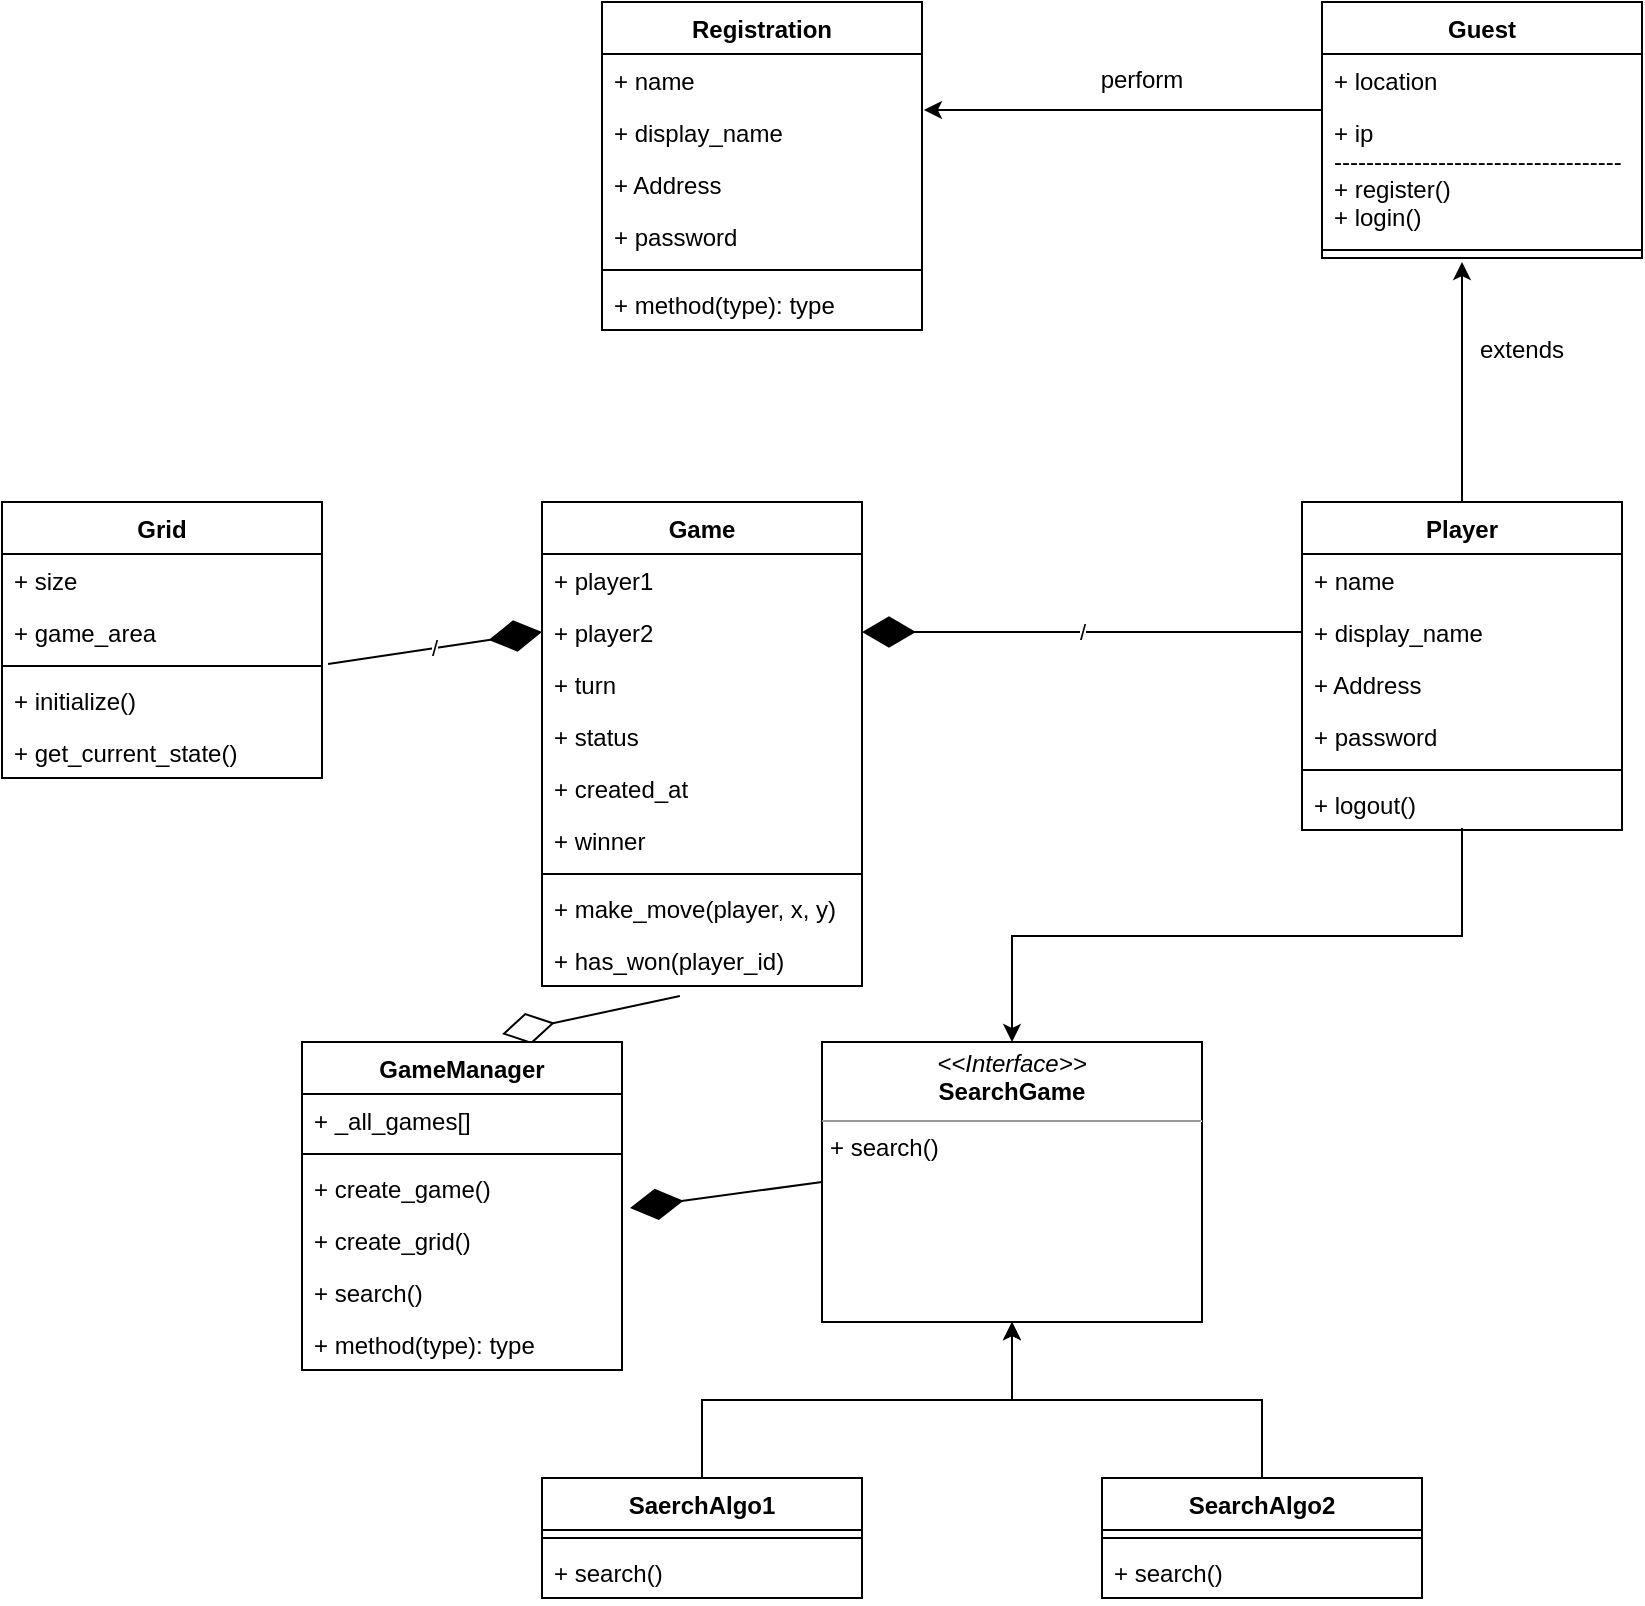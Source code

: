 <mxfile version="13.7.5" type="github"><diagram id="C5RBs43oDa-KdzZeNtuy" name="Page-1"><mxGraphModel dx="1773" dy="639" grid="1" gridSize="10" guides="1" tooltips="1" connect="1" arrows="1" fold="1" page="1" pageScale="1" pageWidth="827" pageHeight="1169" math="0" shadow="0"><root><mxCell id="WIyWlLk6GJQsqaUBKTNV-0"/><mxCell id="WIyWlLk6GJQsqaUBKTNV-1" parent="WIyWlLk6GJQsqaUBKTNV-0"/><mxCell id="rOWGtvMoe1-5D-1sD708-0" value="Registration" style="swimlane;fontStyle=1;align=center;verticalAlign=top;childLayout=stackLayout;horizontal=1;startSize=26;horizontalStack=0;resizeParent=1;resizeParentMax=0;resizeLast=0;collapsible=1;marginBottom=0;" vertex="1" parent="WIyWlLk6GJQsqaUBKTNV-1"><mxGeometry x="130" y="110" width="160" height="164" as="geometry"/></mxCell><mxCell id="rOWGtvMoe1-5D-1sD708-1" value="+ name" style="text;strokeColor=none;fillColor=none;align=left;verticalAlign=top;spacingLeft=4;spacingRight=4;overflow=hidden;rotatable=0;points=[[0,0.5],[1,0.5]];portConstraint=eastwest;" vertex="1" parent="rOWGtvMoe1-5D-1sD708-0"><mxGeometry y="26" width="160" height="26" as="geometry"/></mxCell><mxCell id="rOWGtvMoe1-5D-1sD708-4" value="+ display_name" style="text;strokeColor=none;fillColor=none;align=left;verticalAlign=top;spacingLeft=4;spacingRight=4;overflow=hidden;rotatable=0;points=[[0,0.5],[1,0.5]];portConstraint=eastwest;" vertex="1" parent="rOWGtvMoe1-5D-1sD708-0"><mxGeometry y="52" width="160" height="26" as="geometry"/></mxCell><mxCell id="rOWGtvMoe1-5D-1sD708-5" value="+ Address" style="text;strokeColor=none;fillColor=none;align=left;verticalAlign=top;spacingLeft=4;spacingRight=4;overflow=hidden;rotatable=0;points=[[0,0.5],[1,0.5]];portConstraint=eastwest;" vertex="1" parent="rOWGtvMoe1-5D-1sD708-0"><mxGeometry y="78" width="160" height="26" as="geometry"/></mxCell><mxCell id="rOWGtvMoe1-5D-1sD708-6" value="+ password" style="text;strokeColor=none;fillColor=none;align=left;verticalAlign=top;spacingLeft=4;spacingRight=4;overflow=hidden;rotatable=0;points=[[0,0.5],[1,0.5]];portConstraint=eastwest;" vertex="1" parent="rOWGtvMoe1-5D-1sD708-0"><mxGeometry y="104" width="160" height="26" as="geometry"/></mxCell><mxCell id="rOWGtvMoe1-5D-1sD708-2" value="" style="line;strokeWidth=1;fillColor=none;align=left;verticalAlign=middle;spacingTop=-1;spacingLeft=3;spacingRight=3;rotatable=0;labelPosition=right;points=[];portConstraint=eastwest;" vertex="1" parent="rOWGtvMoe1-5D-1sD708-0"><mxGeometry y="130" width="160" height="8" as="geometry"/></mxCell><mxCell id="rOWGtvMoe1-5D-1sD708-3" value="+ method(type): type" style="text;strokeColor=none;fillColor=none;align=left;verticalAlign=top;spacingLeft=4;spacingRight=4;overflow=hidden;rotatable=0;points=[[0,0.5],[1,0.5]];portConstraint=eastwest;" vertex="1" parent="rOWGtvMoe1-5D-1sD708-0"><mxGeometry y="138" width="160" height="26" as="geometry"/></mxCell><mxCell id="rOWGtvMoe1-5D-1sD708-13" style="edgeStyle=orthogonalEdgeStyle;rounded=0;orthogonalLoop=1;jettySize=auto;html=1;entryX=1.006;entryY=0.077;entryDx=0;entryDy=0;entryPerimeter=0;" edge="1" parent="WIyWlLk6GJQsqaUBKTNV-1" source="rOWGtvMoe1-5D-1sD708-8" target="rOWGtvMoe1-5D-1sD708-4"><mxGeometry relative="1" as="geometry"><Array as="points"><mxPoint x="410" y="164"/><mxPoint x="410" y="164"/></Array></mxGeometry></mxCell><mxCell id="rOWGtvMoe1-5D-1sD708-8" value="Guest" style="swimlane;fontStyle=1;align=center;verticalAlign=top;childLayout=stackLayout;horizontal=1;startSize=26;horizontalStack=0;resizeParent=1;resizeParentMax=0;resizeLast=0;collapsible=1;marginBottom=0;swimlaneLine=1;" vertex="1" parent="WIyWlLk6GJQsqaUBKTNV-1"><mxGeometry x="490" y="110" width="160" height="128" as="geometry"/></mxCell><mxCell id="rOWGtvMoe1-5D-1sD708-9" value="+ location" style="text;strokeColor=none;fillColor=none;align=left;verticalAlign=top;spacingLeft=4;spacingRight=4;overflow=hidden;rotatable=0;points=[[0,0.5],[1,0.5]];portConstraint=eastwest;" vertex="1" parent="rOWGtvMoe1-5D-1sD708-8"><mxGeometry y="26" width="160" height="26" as="geometry"/></mxCell><mxCell id="rOWGtvMoe1-5D-1sD708-14" value="+ ip&#xa;------------------------------------&#xa;+ register()&#xa;+ login()" style="text;strokeColor=none;fillColor=none;align=left;verticalAlign=top;spacingLeft=4;spacingRight=4;overflow=hidden;rotatable=0;points=[[0,0.5],[1,0.5]];portConstraint=eastwest;" vertex="1" parent="rOWGtvMoe1-5D-1sD708-8"><mxGeometry y="52" width="160" height="68" as="geometry"/></mxCell><mxCell id="rOWGtvMoe1-5D-1sD708-10" value="" style="line;strokeWidth=1;fillColor=none;align=left;verticalAlign=middle;spacingTop=-1;spacingLeft=3;spacingRight=3;rotatable=0;labelPosition=right;points=[];portConstraint=eastwest;perimeterSpacing=13;" vertex="1" parent="rOWGtvMoe1-5D-1sD708-8"><mxGeometry y="120" width="160" height="8" as="geometry"/></mxCell><mxCell id="rOWGtvMoe1-5D-1sD708-15" value="perform" style="text;html=1;strokeColor=none;fillColor=none;align=center;verticalAlign=middle;whiteSpace=wrap;rounded=0;" vertex="1" parent="WIyWlLk6GJQsqaUBKTNV-1"><mxGeometry x="380" y="139" width="40" height="20" as="geometry"/></mxCell><mxCell id="rOWGtvMoe1-5D-1sD708-16" value="&lt;p style=&quot;margin: 0px ; margin-top: 4px ; text-align: center&quot;&gt;&lt;i&gt;&amp;lt;&amp;lt;Interface&amp;gt;&amp;gt;&lt;/i&gt;&lt;br&gt;&lt;b&gt;SearchGame&lt;/b&gt;&lt;/p&gt;&lt;hr size=&quot;1&quot;&gt;&lt;p style=&quot;margin: 0px ; margin-left: 4px&quot;&gt;&lt;/p&gt;&lt;p style=&quot;margin: 0px ; margin-left: 4px&quot;&gt;+ search()&lt;br&gt;&lt;br&gt;&lt;/p&gt;" style="verticalAlign=top;align=left;overflow=fill;fontSize=12;fontFamily=Helvetica;html=1;" vertex="1" parent="WIyWlLk6GJQsqaUBKTNV-1"><mxGeometry x="240" y="630" width="190" height="140" as="geometry"/></mxCell><mxCell id="rOWGtvMoe1-5D-1sD708-25" style="edgeStyle=orthogonalEdgeStyle;rounded=0;orthogonalLoop=1;jettySize=auto;html=1;entryX=0.5;entryY=1;entryDx=0;entryDy=0;" edge="1" parent="WIyWlLk6GJQsqaUBKTNV-1" source="rOWGtvMoe1-5D-1sD708-17" target="rOWGtvMoe1-5D-1sD708-16"><mxGeometry relative="1" as="geometry"/></mxCell><mxCell id="rOWGtvMoe1-5D-1sD708-26" style="edgeStyle=orthogonalEdgeStyle;rounded=0;orthogonalLoop=1;jettySize=auto;html=1;entryX=0.5;entryY=1;entryDx=0;entryDy=0;" edge="1" parent="WIyWlLk6GJQsqaUBKTNV-1" source="rOWGtvMoe1-5D-1sD708-21" target="rOWGtvMoe1-5D-1sD708-16"><mxGeometry relative="1" as="geometry"><mxPoint x="330" y="778" as="targetPoint"/></mxGeometry></mxCell><mxCell id="rOWGtvMoe1-5D-1sD708-38" style="edgeStyle=orthogonalEdgeStyle;rounded=0;orthogonalLoop=1;jettySize=auto;html=1;" edge="1" parent="WIyWlLk6GJQsqaUBKTNV-1" source="rOWGtvMoe1-5D-1sD708-28"><mxGeometry relative="1" as="geometry"><mxPoint x="560" y="240" as="targetPoint"/></mxGeometry></mxCell><mxCell id="rOWGtvMoe1-5D-1sD708-28" value="Player" style="swimlane;fontStyle=1;align=center;verticalAlign=top;childLayout=stackLayout;horizontal=1;startSize=26;horizontalStack=0;resizeParent=1;resizeParentMax=0;resizeLast=0;collapsible=1;marginBottom=0;" vertex="1" parent="WIyWlLk6GJQsqaUBKTNV-1"><mxGeometry x="480" y="360" width="160" height="164" as="geometry"/></mxCell><mxCell id="rOWGtvMoe1-5D-1sD708-29" value="+ name" style="text;strokeColor=none;fillColor=none;align=left;verticalAlign=top;spacingLeft=4;spacingRight=4;overflow=hidden;rotatable=0;points=[[0,0.5],[1,0.5]];portConstraint=eastwest;" vertex="1" parent="rOWGtvMoe1-5D-1sD708-28"><mxGeometry y="26" width="160" height="26" as="geometry"/></mxCell><mxCell id="rOWGtvMoe1-5D-1sD708-32" value="+ display_name&#xa;" style="text;strokeColor=none;fillColor=none;align=left;verticalAlign=top;spacingLeft=4;spacingRight=4;overflow=hidden;rotatable=0;points=[[0,0.5],[1,0.5]];portConstraint=eastwest;" vertex="1" parent="rOWGtvMoe1-5D-1sD708-28"><mxGeometry y="52" width="160" height="26" as="geometry"/></mxCell><mxCell id="rOWGtvMoe1-5D-1sD708-33" value="+ Address" style="text;strokeColor=none;fillColor=none;align=left;verticalAlign=top;spacingLeft=4;spacingRight=4;overflow=hidden;rotatable=0;points=[[0,0.5],[1,0.5]];portConstraint=eastwest;" vertex="1" parent="rOWGtvMoe1-5D-1sD708-28"><mxGeometry y="78" width="160" height="26" as="geometry"/></mxCell><mxCell id="rOWGtvMoe1-5D-1sD708-34" value="+ password" style="text;strokeColor=none;fillColor=none;align=left;verticalAlign=top;spacingLeft=4;spacingRight=4;overflow=hidden;rotatable=0;points=[[0,0.5],[1,0.5]];portConstraint=eastwest;" vertex="1" parent="rOWGtvMoe1-5D-1sD708-28"><mxGeometry y="104" width="160" height="26" as="geometry"/></mxCell><mxCell id="rOWGtvMoe1-5D-1sD708-30" value="" style="line;strokeWidth=1;fillColor=none;align=left;verticalAlign=middle;spacingTop=-1;spacingLeft=3;spacingRight=3;rotatable=0;labelPosition=right;points=[];portConstraint=eastwest;" vertex="1" parent="rOWGtvMoe1-5D-1sD708-28"><mxGeometry y="130" width="160" height="8" as="geometry"/></mxCell><mxCell id="rOWGtvMoe1-5D-1sD708-31" value="+ logout()" style="text;strokeColor=none;fillColor=none;align=left;verticalAlign=top;spacingLeft=4;spacingRight=4;overflow=hidden;rotatable=0;points=[[0,0.5],[1,0.5]];portConstraint=eastwest;" vertex="1" parent="rOWGtvMoe1-5D-1sD708-28"><mxGeometry y="138" width="160" height="26" as="geometry"/></mxCell><mxCell id="rOWGtvMoe1-5D-1sD708-39" value="extends" style="text;html=1;strokeColor=none;fillColor=none;align=center;verticalAlign=middle;whiteSpace=wrap;rounded=0;" vertex="1" parent="WIyWlLk6GJQsqaUBKTNV-1"><mxGeometry x="570" y="274" width="40" height="20" as="geometry"/></mxCell><mxCell id="rOWGtvMoe1-5D-1sD708-17" value="SaerchAlgo1" style="swimlane;fontStyle=1;align=center;verticalAlign=top;childLayout=stackLayout;horizontal=1;startSize=26;horizontalStack=0;resizeParent=1;resizeParentMax=0;resizeLast=0;collapsible=1;marginBottom=0;" vertex="1" parent="WIyWlLk6GJQsqaUBKTNV-1"><mxGeometry x="100" y="848" width="160" height="60" as="geometry"/></mxCell><mxCell id="rOWGtvMoe1-5D-1sD708-19" value="" style="line;strokeWidth=1;fillColor=none;align=left;verticalAlign=middle;spacingTop=-1;spacingLeft=3;spacingRight=3;rotatable=0;labelPosition=right;points=[];portConstraint=eastwest;" vertex="1" parent="rOWGtvMoe1-5D-1sD708-17"><mxGeometry y="26" width="160" height="8" as="geometry"/></mxCell><mxCell id="rOWGtvMoe1-5D-1sD708-20" value="+ search()" style="text;strokeColor=none;fillColor=none;align=left;verticalAlign=top;spacingLeft=4;spacingRight=4;overflow=hidden;rotatable=0;points=[[0,0.5],[1,0.5]];portConstraint=eastwest;" vertex="1" parent="rOWGtvMoe1-5D-1sD708-17"><mxGeometry y="34" width="160" height="26" as="geometry"/></mxCell><mxCell id="rOWGtvMoe1-5D-1sD708-21" value="SearchAlgo2" style="swimlane;fontStyle=1;align=center;verticalAlign=top;childLayout=stackLayout;horizontal=1;startSize=26;horizontalStack=0;resizeParent=1;resizeParentMax=0;resizeLast=0;collapsible=1;marginBottom=0;" vertex="1" parent="WIyWlLk6GJQsqaUBKTNV-1"><mxGeometry x="380" y="848" width="160" height="60" as="geometry"/></mxCell><mxCell id="rOWGtvMoe1-5D-1sD708-23" value="" style="line;strokeWidth=1;fillColor=none;align=left;verticalAlign=middle;spacingTop=-1;spacingLeft=3;spacingRight=3;rotatable=0;labelPosition=right;points=[];portConstraint=eastwest;" vertex="1" parent="rOWGtvMoe1-5D-1sD708-21"><mxGeometry y="26" width="160" height="8" as="geometry"/></mxCell><mxCell id="rOWGtvMoe1-5D-1sD708-24" value="+ search()" style="text;strokeColor=none;fillColor=none;align=left;verticalAlign=top;spacingLeft=4;spacingRight=4;overflow=hidden;rotatable=0;points=[[0,0.5],[1,0.5]];portConstraint=eastwest;" vertex="1" parent="rOWGtvMoe1-5D-1sD708-21"><mxGeometry y="34" width="160" height="26" as="geometry"/></mxCell><mxCell id="rOWGtvMoe1-5D-1sD708-40" style="edgeStyle=orthogonalEdgeStyle;rounded=0;orthogonalLoop=1;jettySize=auto;html=1;exitX=0.5;exitY=0.962;exitDx=0;exitDy=0;exitPerimeter=0;" edge="1" parent="WIyWlLk6GJQsqaUBKTNV-1" source="rOWGtvMoe1-5D-1sD708-31" target="rOWGtvMoe1-5D-1sD708-16"><mxGeometry relative="1" as="geometry"><mxPoint x="559" y="550" as="sourcePoint"/></mxGeometry></mxCell><mxCell id="rOWGtvMoe1-5D-1sD708-53" value="Grid" style="swimlane;fontStyle=1;align=center;verticalAlign=top;childLayout=stackLayout;horizontal=1;startSize=26;horizontalStack=0;resizeParent=1;resizeParentMax=0;resizeLast=0;collapsible=1;marginBottom=0;" vertex="1" parent="WIyWlLk6GJQsqaUBKTNV-1"><mxGeometry x="-170" y="360" width="160" height="138" as="geometry"/></mxCell><mxCell id="rOWGtvMoe1-5D-1sD708-54" value="+ size" style="text;strokeColor=none;fillColor=none;align=left;verticalAlign=top;spacingLeft=4;spacingRight=4;overflow=hidden;rotatable=0;points=[[0,0.5],[1,0.5]];portConstraint=eastwest;" vertex="1" parent="rOWGtvMoe1-5D-1sD708-53"><mxGeometry y="26" width="160" height="26" as="geometry"/></mxCell><mxCell id="rOWGtvMoe1-5D-1sD708-58" value="+ game_area" style="text;strokeColor=none;fillColor=none;align=left;verticalAlign=top;spacingLeft=4;spacingRight=4;overflow=hidden;rotatable=0;points=[[0,0.5],[1,0.5]];portConstraint=eastwest;" vertex="1" parent="rOWGtvMoe1-5D-1sD708-53"><mxGeometry y="52" width="160" height="26" as="geometry"/></mxCell><mxCell id="rOWGtvMoe1-5D-1sD708-55" value="" style="line;strokeWidth=1;fillColor=none;align=left;verticalAlign=middle;spacingTop=-1;spacingLeft=3;spacingRight=3;rotatable=0;labelPosition=right;points=[];portConstraint=eastwest;" vertex="1" parent="rOWGtvMoe1-5D-1sD708-53"><mxGeometry y="78" width="160" height="8" as="geometry"/></mxCell><mxCell id="rOWGtvMoe1-5D-1sD708-56" value="+ initialize()" style="text;strokeColor=none;fillColor=none;align=left;verticalAlign=top;spacingLeft=4;spacingRight=4;overflow=hidden;rotatable=0;points=[[0,0.5],[1,0.5]];portConstraint=eastwest;" vertex="1" parent="rOWGtvMoe1-5D-1sD708-53"><mxGeometry y="86" width="160" height="26" as="geometry"/></mxCell><mxCell id="rOWGtvMoe1-5D-1sD708-57" value="+ get_current_state()" style="text;strokeColor=none;fillColor=none;align=left;verticalAlign=top;spacingLeft=4;spacingRight=4;overflow=hidden;rotatable=0;points=[[0,0.5],[1,0.5]];portConstraint=eastwest;" vertex="1" parent="rOWGtvMoe1-5D-1sD708-53"><mxGeometry y="112" width="160" height="26" as="geometry"/></mxCell><mxCell id="rOWGtvMoe1-5D-1sD708-62" value="/" style="endArrow=diamondThin;endFill=1;endSize=24;html=1;exitX=0;exitY=0.5;exitDx=0;exitDy=0;entryX=1;entryY=0.5;entryDx=0;entryDy=0;" edge="1" parent="WIyWlLk6GJQsqaUBKTNV-1" source="rOWGtvMoe1-5D-1sD708-32" target="rOWGtvMoe1-5D-1sD708-68"><mxGeometry width="160" relative="1" as="geometry"><mxPoint x="230" y="588.5" as="sourcePoint"/><mxPoint x="270" y="425" as="targetPoint"/></mxGeometry></mxCell><mxCell id="rOWGtvMoe1-5D-1sD708-70" value="/" style="endArrow=diamondThin;endFill=1;endSize=24;html=1;entryX=0;entryY=0.5;entryDx=0;entryDy=0;exitX=1.019;exitY=1.115;exitDx=0;exitDy=0;exitPerimeter=0;" edge="1" parent="WIyWlLk6GJQsqaUBKTNV-1" source="rOWGtvMoe1-5D-1sD708-58" target="rOWGtvMoe1-5D-1sD708-68"><mxGeometry width="160" relative="1" as="geometry"><mxPoint x="-100" y="530.5" as="sourcePoint"/><mxPoint x="50" y="530" as="targetPoint"/></mxGeometry></mxCell><mxCell id="rOWGtvMoe1-5D-1sD708-64" value="Game" style="swimlane;fontStyle=1;align=center;verticalAlign=top;childLayout=stackLayout;horizontal=1;startSize=26;horizontalStack=0;resizeParent=1;resizeParentMax=0;resizeLast=0;collapsible=1;marginBottom=0;" vertex="1" parent="WIyWlLk6GJQsqaUBKTNV-1"><mxGeometry x="100" y="360" width="160" height="242" as="geometry"/></mxCell><mxCell id="rOWGtvMoe1-5D-1sD708-65" value="+ player1" style="text;strokeColor=none;fillColor=none;align=left;verticalAlign=top;spacingLeft=4;spacingRight=4;overflow=hidden;rotatable=0;points=[[0,0.5],[1,0.5]];portConstraint=eastwest;" vertex="1" parent="rOWGtvMoe1-5D-1sD708-64"><mxGeometry y="26" width="160" height="26" as="geometry"/></mxCell><mxCell id="rOWGtvMoe1-5D-1sD708-68" value="+ player2&#xa;" style="text;strokeColor=none;fillColor=none;align=left;verticalAlign=top;spacingLeft=4;spacingRight=4;overflow=hidden;rotatable=0;points=[[0,0.5],[1,0.5]];portConstraint=eastwest;" vertex="1" parent="rOWGtvMoe1-5D-1sD708-64"><mxGeometry y="52" width="160" height="26" as="geometry"/></mxCell><mxCell id="rOWGtvMoe1-5D-1sD708-69" value="+ turn" style="text;strokeColor=none;fillColor=none;align=left;verticalAlign=top;spacingLeft=4;spacingRight=4;overflow=hidden;rotatable=0;points=[[0,0.5],[1,0.5]];portConstraint=eastwest;" vertex="1" parent="rOWGtvMoe1-5D-1sD708-64"><mxGeometry y="78" width="160" height="26" as="geometry"/></mxCell><mxCell id="rOWGtvMoe1-5D-1sD708-75" value="+ status" style="text;strokeColor=none;fillColor=none;align=left;verticalAlign=top;spacingLeft=4;spacingRight=4;overflow=hidden;rotatable=0;points=[[0,0.5],[1,0.5]];portConstraint=eastwest;" vertex="1" parent="rOWGtvMoe1-5D-1sD708-64"><mxGeometry y="104" width="160" height="26" as="geometry"/></mxCell><mxCell id="rOWGtvMoe1-5D-1sD708-78" value="+ created_at" style="text;strokeColor=none;fillColor=none;align=left;verticalAlign=top;spacingLeft=4;spacingRight=4;overflow=hidden;rotatable=0;points=[[0,0.5],[1,0.5]];portConstraint=eastwest;" vertex="1" parent="rOWGtvMoe1-5D-1sD708-64"><mxGeometry y="130" width="160" height="26" as="geometry"/></mxCell><mxCell id="rOWGtvMoe1-5D-1sD708-80" value="+ winner" style="text;strokeColor=none;fillColor=none;align=left;verticalAlign=top;spacingLeft=4;spacingRight=4;overflow=hidden;rotatable=0;points=[[0,0.5],[1,0.5]];portConstraint=eastwest;" vertex="1" parent="rOWGtvMoe1-5D-1sD708-64"><mxGeometry y="156" width="160" height="26" as="geometry"/></mxCell><mxCell id="rOWGtvMoe1-5D-1sD708-66" value="" style="line;strokeWidth=1;fillColor=none;align=left;verticalAlign=middle;spacingTop=-1;spacingLeft=3;spacingRight=3;rotatable=0;labelPosition=right;points=[];portConstraint=eastwest;" vertex="1" parent="rOWGtvMoe1-5D-1sD708-64"><mxGeometry y="182" width="160" height="8" as="geometry"/></mxCell><mxCell id="rOWGtvMoe1-5D-1sD708-67" value="+ make_move(player, x, y)" style="text;strokeColor=none;fillColor=none;align=left;verticalAlign=top;spacingLeft=4;spacingRight=4;overflow=hidden;rotatable=0;points=[[0,0.5],[1,0.5]];portConstraint=eastwest;" vertex="1" parent="rOWGtvMoe1-5D-1sD708-64"><mxGeometry y="190" width="160" height="26" as="geometry"/></mxCell><mxCell id="rOWGtvMoe1-5D-1sD708-83" value="+ has_won(player_id)" style="text;strokeColor=none;fillColor=none;align=left;verticalAlign=top;spacingLeft=4;spacingRight=4;overflow=hidden;rotatable=0;points=[[0,0.5],[1,0.5]];portConstraint=eastwest;" vertex="1" parent="rOWGtvMoe1-5D-1sD708-64"><mxGeometry y="216" width="160" height="26" as="geometry"/></mxCell><mxCell id="rOWGtvMoe1-5D-1sD708-76" value="" style="endArrow=diamondThin;endFill=0;endSize=24;html=1;entryX=0.625;entryY=-0.024;entryDx=0;entryDy=0;entryPerimeter=0;exitX=0.431;exitY=1.192;exitDx=0;exitDy=0;exitPerimeter=0;" edge="1" parent="WIyWlLk6GJQsqaUBKTNV-1" source="rOWGtvMoe1-5D-1sD708-83" target="rOWGtvMoe1-5D-1sD708-46"><mxGeometry width="160" relative="1" as="geometry"><mxPoint x="160" y="590" as="sourcePoint"/><mxPoint x="320" y="590" as="targetPoint"/></mxGeometry></mxCell><mxCell id="rOWGtvMoe1-5D-1sD708-46" value="GameManager" style="swimlane;fontStyle=1;align=center;verticalAlign=top;childLayout=stackLayout;horizontal=1;startSize=26;horizontalStack=0;resizeParent=1;resizeParentMax=0;resizeLast=0;collapsible=1;marginBottom=0;" vertex="1" parent="WIyWlLk6GJQsqaUBKTNV-1"><mxGeometry x="-20" y="630" width="160" height="164" as="geometry"/></mxCell><mxCell id="rOWGtvMoe1-5D-1sD708-47" value="+ _all_games[]" style="text;strokeColor=none;fillColor=none;align=left;verticalAlign=top;spacingLeft=4;spacingRight=4;overflow=hidden;rotatable=0;points=[[0,0.5],[1,0.5]];portConstraint=eastwest;" vertex="1" parent="rOWGtvMoe1-5D-1sD708-46"><mxGeometry y="26" width="160" height="26" as="geometry"/></mxCell><mxCell id="rOWGtvMoe1-5D-1sD708-48" value="" style="line;strokeWidth=1;fillColor=none;align=left;verticalAlign=middle;spacingTop=-1;spacingLeft=3;spacingRight=3;rotatable=0;labelPosition=right;points=[];portConstraint=eastwest;" vertex="1" parent="rOWGtvMoe1-5D-1sD708-46"><mxGeometry y="52" width="160" height="8" as="geometry"/></mxCell><mxCell id="rOWGtvMoe1-5D-1sD708-49" value="+ create_game()" style="text;strokeColor=none;fillColor=none;align=left;verticalAlign=top;spacingLeft=4;spacingRight=4;overflow=hidden;rotatable=0;points=[[0,0.5],[1,0.5]];portConstraint=eastwest;" vertex="1" parent="rOWGtvMoe1-5D-1sD708-46"><mxGeometry y="60" width="160" height="26" as="geometry"/></mxCell><mxCell id="rOWGtvMoe1-5D-1sD708-50" value="+ create_grid()" style="text;strokeColor=none;fillColor=none;align=left;verticalAlign=top;spacingLeft=4;spacingRight=4;overflow=hidden;rotatable=0;points=[[0,0.5],[1,0.5]];portConstraint=eastwest;" vertex="1" parent="rOWGtvMoe1-5D-1sD708-46"><mxGeometry y="86" width="160" height="26" as="geometry"/></mxCell><mxCell id="rOWGtvMoe1-5D-1sD708-51" value="+ search()" style="text;strokeColor=none;fillColor=none;align=left;verticalAlign=top;spacingLeft=4;spacingRight=4;overflow=hidden;rotatable=0;points=[[0,0.5],[1,0.5]];portConstraint=eastwest;" vertex="1" parent="rOWGtvMoe1-5D-1sD708-46"><mxGeometry y="112" width="160" height="26" as="geometry"/></mxCell><mxCell id="rOWGtvMoe1-5D-1sD708-52" value="+ method(type): type" style="text;strokeColor=none;fillColor=none;align=left;verticalAlign=top;spacingLeft=4;spacingRight=4;overflow=hidden;rotatable=0;points=[[0,0.5],[1,0.5]];portConstraint=eastwest;" vertex="1" parent="rOWGtvMoe1-5D-1sD708-46"><mxGeometry y="138" width="160" height="26" as="geometry"/></mxCell><mxCell id="rOWGtvMoe1-5D-1sD708-82" value="" style="endArrow=diamondThin;endFill=1;endSize=24;html=1;exitX=0;exitY=0.5;exitDx=0;exitDy=0;" edge="1" parent="WIyWlLk6GJQsqaUBKTNV-1" source="rOWGtvMoe1-5D-1sD708-16"><mxGeometry width="160" relative="1" as="geometry"><mxPoint x="235" y="700" as="sourcePoint"/><mxPoint x="144" y="713" as="targetPoint"/></mxGeometry></mxCell></root></mxGraphModel></diagram></mxfile>